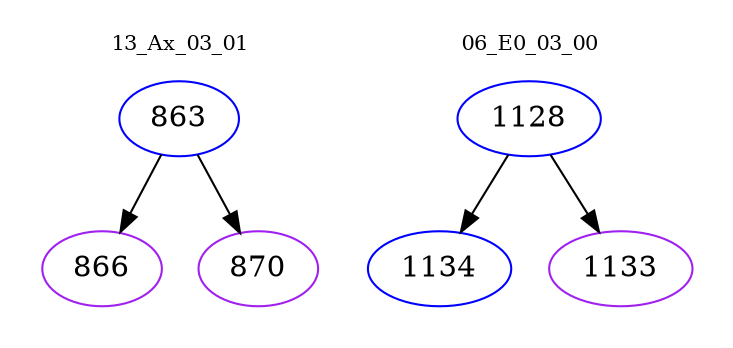 digraph{
subgraph cluster_0 {
color = white
label = "13_Ax_03_01";
fontsize=10;
T0_863 [label="863", color="blue"]
T0_863 -> T0_866 [color="black"]
T0_866 [label="866", color="purple"]
T0_863 -> T0_870 [color="black"]
T0_870 [label="870", color="purple"]
}
subgraph cluster_1 {
color = white
label = "06_E0_03_00";
fontsize=10;
T1_1128 [label="1128", color="blue"]
T1_1128 -> T1_1134 [color="black"]
T1_1134 [label="1134", color="blue"]
T1_1128 -> T1_1133 [color="black"]
T1_1133 [label="1133", color="purple"]
}
}

